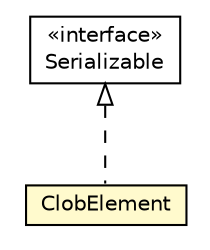 #!/usr/local/bin/dot
#
# Class diagram 
# Generated by UMLGraph version R5_6-24-gf6e263 (http://www.umlgraph.org/)
#

digraph G {
	edge [fontname="Helvetica",fontsize=10,labelfontname="Helvetica",labelfontsize=10];
	node [fontname="Helvetica",fontsize=10,shape=plaintext];
	nodesep=0.25;
	ranksep=0.5;
	// nl.b3p.brmo.persistence.staging.ClobElement
	c356 [label=<<table title="nl.b3p.brmo.persistence.staging.ClobElement" border="0" cellborder="1" cellspacing="0" cellpadding="2" port="p" bgcolor="lemonChiffon" href="./ClobElement.html">
		<tr><td><table border="0" cellspacing="0" cellpadding="1">
<tr><td align="center" balign="center"> ClobElement </td></tr>
		</table></td></tr>
		</table>>, URL="./ClobElement.html", fontname="Helvetica", fontcolor="black", fontsize=10.0];
	//nl.b3p.brmo.persistence.staging.ClobElement implements java.io.Serializable
	c363:p -> c356:p [dir=back,arrowtail=empty,style=dashed];
	// java.io.Serializable
	c363 [label=<<table title="java.io.Serializable" border="0" cellborder="1" cellspacing="0" cellpadding="2" port="p">
		<tr><td><table border="0" cellspacing="0" cellpadding="1">
<tr><td align="center" balign="center"> &#171;interface&#187; </td></tr>
<tr><td align="center" balign="center"> Serializable </td></tr>
		</table></td></tr>
		</table>>, URL="null", fontname="Helvetica", fontcolor="black", fontsize=10.0];
}

